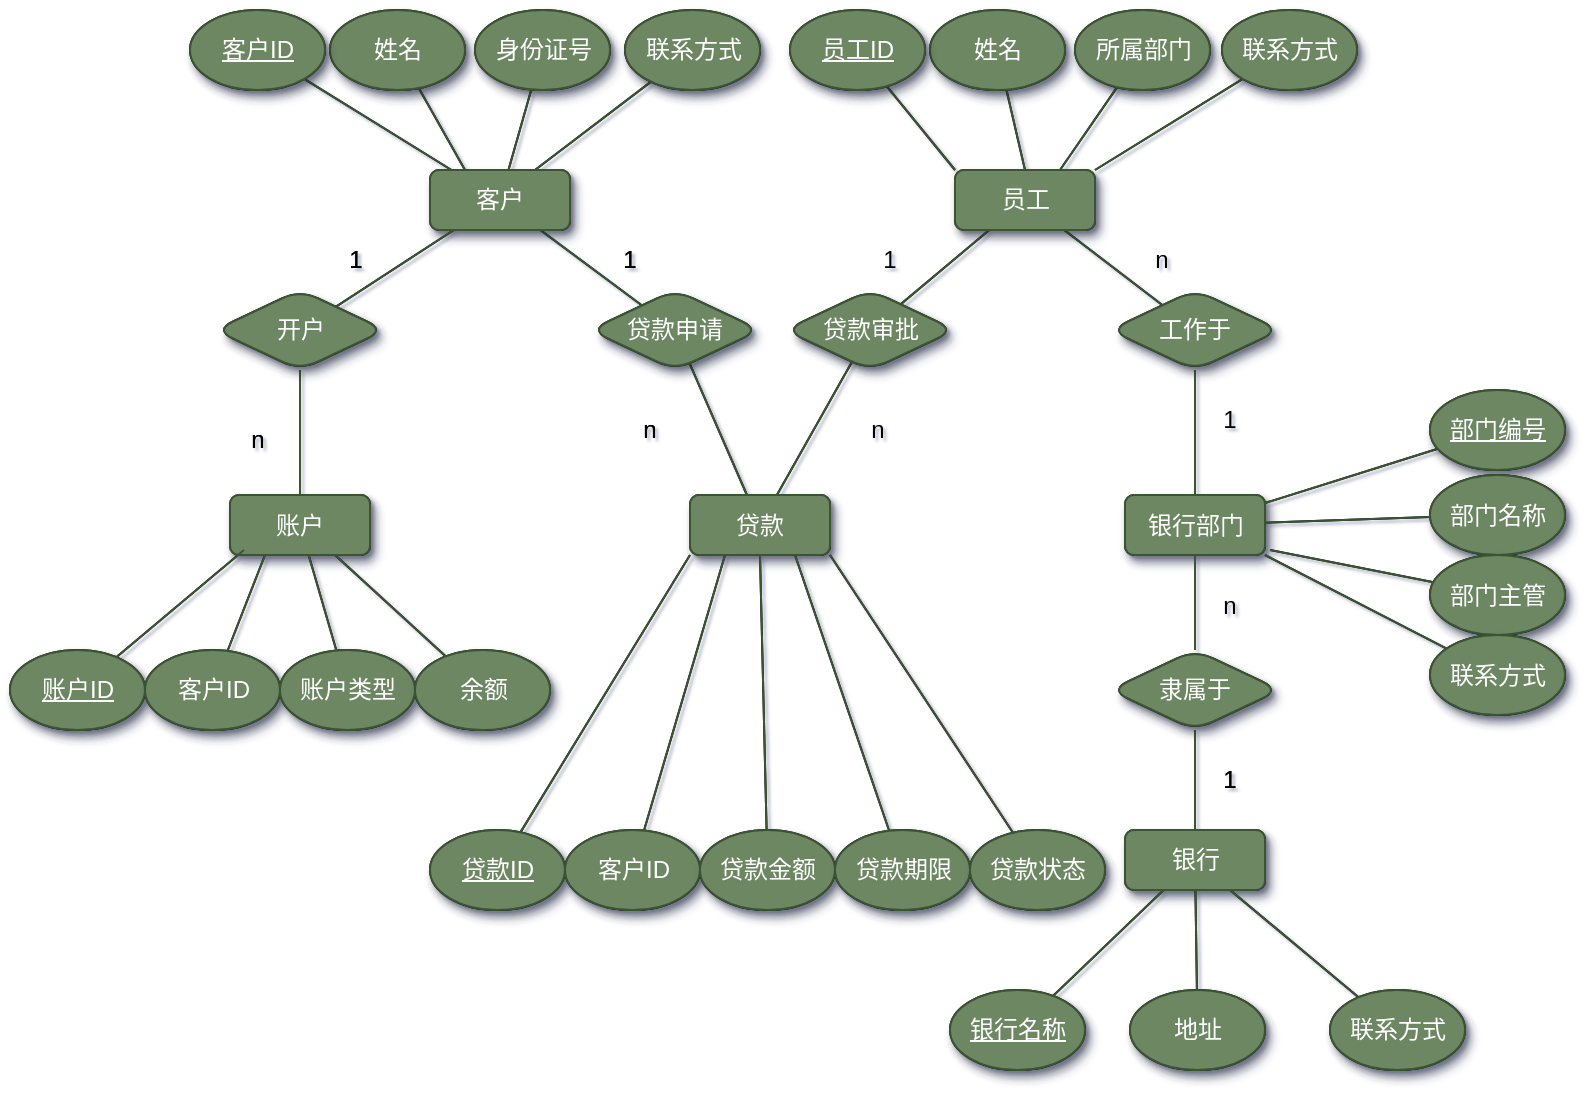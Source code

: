 <mxfile>
    <diagram id="WZQ0aDHP0Yc-spQVtL99" name="第 1 页">
        <mxGraphModel dx="1081" dy="779" grid="0" gridSize="10" guides="1" tooltips="1" connect="1" arrows="1" fold="1" page="1" pageScale="1" pageWidth="827" pageHeight="1169" background="#ffffff" math="0" shadow="1">
            <root>
                <mxCell id="0"/>
                <mxCell id="1" parent="0"/>
                <mxCell id="14" value="" style="edgeStyle=none;html=1;strokeColor=default;endArrow=none;endFill=0;rounded=1;" parent="1" source="2" target="13" edge="1">
                    <mxGeometry relative="1" as="geometry"/>
                </mxCell>
                <mxCell id="2" value="银行" style="rounded=1;whiteSpace=wrap;html=1;glass=0;shadow=1;" parent="1" vertex="1">
                    <mxGeometry x="567.5" y="530" width="70" height="30" as="geometry"/>
                </mxCell>
                <mxCell id="18" value="" style="edgeStyle=none;html=1;strokeColor=default;endArrow=none;endFill=0;rounded=1;" parent="1" source="3" target="10" edge="1">
                    <mxGeometry relative="1" as="geometry"/>
                </mxCell>
                <mxCell id="3" value="客户" style="rounded=1;whiteSpace=wrap;html=1;glass=0;shadow=1;" parent="1" vertex="1">
                    <mxGeometry x="220" y="200" width="70" height="30" as="geometry"/>
                </mxCell>
                <mxCell id="4" value="账户" style="rounded=1;whiteSpace=wrap;html=1;glass=0;shadow=1;" parent="1" vertex="1">
                    <mxGeometry x="120" y="362.5" width="70" height="30" as="geometry"/>
                </mxCell>
                <mxCell id="5" value="贷款" style="rounded=1;whiteSpace=wrap;html=1;glass=0;shadow=1;" parent="1" vertex="1">
                    <mxGeometry x="350" y="362.5" width="70" height="30" as="geometry"/>
                </mxCell>
                <mxCell id="6" value="银行部门" style="rounded=1;whiteSpace=wrap;html=1;glass=0;shadow=1;" parent="1" vertex="1">
                    <mxGeometry x="567.5" y="362.5" width="70" height="30" as="geometry"/>
                </mxCell>
                <mxCell id="21" value="" style="edgeStyle=none;html=1;strokeColor=default;endArrow=none;endFill=0;rounded=1;" parent="1" source="7" target="12" edge="1">
                    <mxGeometry relative="1" as="geometry"/>
                </mxCell>
                <mxCell id="25" value="" style="edgeStyle=none;html=1;strokeColor=default;endArrow=none;endFill=0;rounded=1;" parent="1" source="7" target="11" edge="1">
                    <mxGeometry relative="1" as="geometry"/>
                </mxCell>
                <mxCell id="7" value="员工" style="rounded=1;whiteSpace=wrap;html=1;glass=0;shadow=1;" parent="1" vertex="1">
                    <mxGeometry x="482.5" y="200" width="70" height="30" as="geometry"/>
                </mxCell>
                <mxCell id="16" value="" style="edgeStyle=none;html=1;strokeColor=default;endArrow=none;endFill=0;rounded=1;" parent="1" source="9" target="3" edge="1">
                    <mxGeometry relative="1" as="geometry"/>
                </mxCell>
                <mxCell id="17" value="" style="edgeStyle=none;html=1;strokeColor=default;endArrow=none;endFill=0;rounded=1;" parent="1" source="9" target="4" edge="1">
                    <mxGeometry relative="1" as="geometry"/>
                </mxCell>
                <mxCell id="9" value="开户&lt;span style=&quot;color: rgba(0, 0, 0, 0); font-family: monospace; font-size: 0px; text-align: start;&quot;&gt;%3CmxGraphModel%3E%3Croot%3E%3CmxCell%20id%3D%220%22%2F%3E%3CmxCell%20id%3D%221%22%20parent%3D%220%22%2F%3E%3CmxCell%20id%3D%222%22%20value%3D%22%E9%93%B6%E8%A1%8C%E9%83%A8%E9%97%A8%22%20style%3D%22rounded%3D1%3BwhiteSpace%3Dwrap%3Bhtml%3D1%3Bglass%3D0%3Bshadow%3D1%3B%22%20vertex%3D%221%22%20parent%3D%221%22%3E%3CmxGeometry%20x%3D%22320%22%20y%3D%22780%22%20width%3D%2270%22%20height%3D%2230%22%20as%3D%22geometry%22%2F%3E%3C%2FmxCell%3E%3C%2Froot%3E%3C%2FmxGraphModel%3E&lt;/span&gt;" style="rhombus;whiteSpace=wrap;html=1;rounded=1;shadow=1;glass=0;" parent="1" vertex="1">
                    <mxGeometry x="112.5" y="260" width="85" height="40" as="geometry"/>
                </mxCell>
                <mxCell id="19" value="" style="edgeStyle=none;html=1;strokeColor=default;endArrow=none;endFill=0;rounded=1;" parent="1" source="10" target="5" edge="1">
                    <mxGeometry relative="1" as="geometry"/>
                </mxCell>
                <mxCell id="10" value="贷款申请" style="rhombus;whiteSpace=wrap;html=1;rounded=1;shadow=1;glass=0;" parent="1" vertex="1">
                    <mxGeometry x="300" y="260" width="85" height="40" as="geometry"/>
                </mxCell>
                <mxCell id="28" value="" style="edgeStyle=none;html=1;strokeColor=default;endArrow=none;endFill=0;rounded=1;" parent="1" source="11" target="5" edge="1">
                    <mxGeometry relative="1" as="geometry"/>
                </mxCell>
                <mxCell id="11" value="贷款审批" style="rhombus;whiteSpace=wrap;html=1;rounded=1;shadow=1;glass=0;" parent="1" vertex="1">
                    <mxGeometry x="397.5" y="260" width="85" height="40" as="geometry"/>
                </mxCell>
                <mxCell id="22" value="" style="edgeStyle=none;html=1;strokeColor=default;endArrow=none;endFill=0;rounded=1;" parent="1" source="12" target="6" edge="1">
                    <mxGeometry relative="1" as="geometry"/>
                </mxCell>
                <mxCell id="12" value="工作于" style="rhombus;whiteSpace=wrap;html=1;rounded=1;shadow=1;glass=0;" parent="1" vertex="1">
                    <mxGeometry x="560" y="260" width="85" height="40" as="geometry"/>
                </mxCell>
                <mxCell id="15" value="" style="edgeStyle=none;html=1;strokeColor=default;endArrow=none;endFill=0;rounded=1;" parent="1" source="13" target="6" edge="1">
                    <mxGeometry relative="1" as="geometry"/>
                </mxCell>
                <mxCell id="13" value="隶属于" style="rhombus;whiteSpace=wrap;html=1;rounded=1;shadow=1;glass=0;" parent="1" vertex="1">
                    <mxGeometry x="560" y="440" width="85" height="40" as="geometry"/>
                </mxCell>
                <mxCell id="31" value="" style="edgeStyle=none;html=1;endArrow=none;endFill=0;rounded=1;" edge="1" parent="1" source="27" target="2">
                    <mxGeometry relative="1" as="geometry"/>
                </mxCell>
                <mxCell id="27" value="银行名称" style="ellipse;whiteSpace=wrap;html=1;rounded=1;shadow=1;glass=0;" parent="1" vertex="1">
                    <mxGeometry x="480" y="610" width="67.5" height="40" as="geometry"/>
                </mxCell>
                <mxCell id="30" value="" style="edgeStyle=none;html=1;endArrow=none;endFill=0;rounded=1;" edge="1" parent="1" source="29" target="2">
                    <mxGeometry relative="1" as="geometry"/>
                </mxCell>
                <mxCell id="29" value="地址" style="ellipse;whiteSpace=wrap;html=1;rounded=1;shadow=1;glass=0;" vertex="1" parent="1">
                    <mxGeometry x="570" y="610" width="67.5" height="40" as="geometry"/>
                </mxCell>
                <mxCell id="35" value="" style="edgeStyle=none;html=1;endArrow=none;endFill=0;rounded=1;" edge="1" parent="1" source="33" target="6">
                    <mxGeometry relative="1" as="geometry"/>
                </mxCell>
                <mxCell id="33" value="部门编号" style="ellipse;whiteSpace=wrap;html=1;rounded=1;shadow=1;glass=0;" vertex="1" parent="1">
                    <mxGeometry x="720" y="310" width="67.5" height="40" as="geometry"/>
                </mxCell>
                <mxCell id="39" value="" style="edgeStyle=none;html=1;endArrow=none;endFill=0;rounded=1;" edge="1" parent="1" source="36" target="6">
                    <mxGeometry relative="1" as="geometry"/>
                </mxCell>
                <mxCell id="36" value="部门名称" style="ellipse;whiteSpace=wrap;html=1;rounded=1;shadow=1;glass=0;" vertex="1" parent="1">
                    <mxGeometry x="720" y="352.5" width="67.5" height="40" as="geometry"/>
                </mxCell>
                <mxCell id="40" value="" style="edgeStyle=none;html=1;endArrow=none;endFill=0;rounded=1;" edge="1" parent="1" source="37">
                    <mxGeometry relative="1" as="geometry">
                        <mxPoint x="640" y="390" as="targetPoint"/>
                    </mxGeometry>
                </mxCell>
                <mxCell id="37" value="部门主管" style="ellipse;whiteSpace=wrap;html=1;rounded=1;shadow=1;glass=0;" vertex="1" parent="1">
                    <mxGeometry x="720" y="392.5" width="67.5" height="40" as="geometry"/>
                </mxCell>
                <mxCell id="49" style="edgeStyle=none;html=1;entryX=0.25;entryY=0;entryDx=0;entryDy=0;endArrow=none;endFill=0;rounded=1;" edge="1" parent="1" source="43" target="3">
                    <mxGeometry relative="1" as="geometry"/>
                </mxCell>
                <mxCell id="43" value="姓名" style="ellipse;whiteSpace=wrap;html=1;rounded=1;shadow=1;glass=0;" vertex="1" parent="1">
                    <mxGeometry x="170" y="120" width="67.5" height="40" as="geometry"/>
                </mxCell>
                <mxCell id="48" value="" style="edgeStyle=none;html=1;endArrow=none;endFill=0;rounded=1;" edge="1" parent="1" source="44" target="3">
                    <mxGeometry relative="1" as="geometry"/>
                </mxCell>
                <mxCell id="44" value="身份证号" style="ellipse;whiteSpace=wrap;html=1;rounded=1;shadow=1;glass=0;" vertex="1" parent="1">
                    <mxGeometry x="242.5" y="120" width="67.5" height="40" as="geometry"/>
                </mxCell>
                <mxCell id="50" style="edgeStyle=none;html=1;entryX=0.75;entryY=0;entryDx=0;entryDy=0;endArrow=none;endFill=0;rounded=1;" edge="1" parent="1" source="45" target="3">
                    <mxGeometry relative="1" as="geometry"/>
                </mxCell>
                <mxCell id="45" value="联系方式" style="ellipse;whiteSpace=wrap;html=1;rounded=1;shadow=1;glass=0;" vertex="1" parent="1">
                    <mxGeometry x="317.5" y="120" width="67.5" height="40" as="geometry"/>
                </mxCell>
                <mxCell id="57" style="edgeStyle=none;html=1;endArrow=none;endFill=0;rounded=1;" edge="1" parent="1" source="51">
                    <mxGeometry relative="1" as="geometry">
                        <mxPoint x="127" y="390" as="targetPoint"/>
                    </mxGeometry>
                </mxCell>
                <mxCell id="51" value="账户ID" style="ellipse;whiteSpace=wrap;html=1;rounded=1;shadow=1;glass=0;" vertex="1" parent="1">
                    <mxGeometry x="10" y="440" width="67.5" height="40" as="geometry"/>
                </mxCell>
                <mxCell id="53" style="edgeStyle=none;html=1;endArrow=none;endFill=0;rounded=1;" edge="1" parent="1" source="52" target="3">
                    <mxGeometry relative="1" as="geometry"/>
                </mxCell>
                <mxCell id="52" value="客户ID" style="ellipse;whiteSpace=wrap;html=1;rounded=1;shadow=1;glass=0;" vertex="1" parent="1">
                    <mxGeometry x="100" y="120" width="67.5" height="40" as="geometry"/>
                </mxCell>
                <mxCell id="58" style="edgeStyle=none;html=1;endArrow=none;endFill=0;entryX=0.25;entryY=1;entryDx=0;entryDy=0;rounded=1;" edge="1" parent="1" source="54" target="4">
                    <mxGeometry relative="1" as="geometry">
                        <mxPoint x="140" y="400" as="targetPoint"/>
                    </mxGeometry>
                </mxCell>
                <mxCell id="54" value="客户ID" style="ellipse;whiteSpace=wrap;html=1;rounded=1;shadow=1;glass=0;" vertex="1" parent="1">
                    <mxGeometry x="77.5" y="440" width="67.5" height="40" as="geometry"/>
                </mxCell>
                <mxCell id="59" value="" style="edgeStyle=none;html=1;endArrow=none;endFill=0;rounded=1;" edge="1" parent="1" source="55" target="4">
                    <mxGeometry relative="1" as="geometry"/>
                </mxCell>
                <mxCell id="55" value="账户类型" style="ellipse;whiteSpace=wrap;html=1;rounded=1;shadow=1;glass=0;" vertex="1" parent="1">
                    <mxGeometry x="145" y="440" width="67.5" height="40" as="geometry"/>
                </mxCell>
                <mxCell id="60" style="edgeStyle=none;html=1;entryX=0.75;entryY=1;entryDx=0;entryDy=0;endArrow=none;endFill=0;rounded=1;" edge="1" parent="1" source="56" target="4">
                    <mxGeometry relative="1" as="geometry"/>
                </mxCell>
                <mxCell id="56" value="余额" style="ellipse;whiteSpace=wrap;html=1;rounded=1;shadow=1;glass=0;" vertex="1" parent="1">
                    <mxGeometry x="212.5" y="440" width="67.5" height="40" as="geometry"/>
                </mxCell>
                <mxCell id="67" style="edgeStyle=none;html=1;endArrow=none;endFill=0;entryX=0;entryY=1;entryDx=0;entryDy=0;rounded=1;" edge="1" parent="1" source="62" target="5">
                    <mxGeometry relative="1" as="geometry">
                        <mxPoint x="360" y="400" as="targetPoint"/>
                    </mxGeometry>
                </mxCell>
                <mxCell id="62" value="贷款ID" style="ellipse;whiteSpace=wrap;html=1;rounded=1;shadow=1;glass=0;" vertex="1" parent="1">
                    <mxGeometry x="220" y="530" width="67.5" height="40" as="geometry"/>
                </mxCell>
                <mxCell id="68" style="edgeStyle=none;html=1;entryX=0.25;entryY=1;entryDx=0;entryDy=0;endArrow=none;endFill=0;rounded=1;" edge="1" parent="1" source="63" target="5">
                    <mxGeometry relative="1" as="geometry"/>
                </mxCell>
                <mxCell id="63" value="客户ID" style="ellipse;whiteSpace=wrap;html=1;rounded=1;shadow=1;glass=0;" vertex="1" parent="1">
                    <mxGeometry x="287.5" y="530" width="67.5" height="40" as="geometry"/>
                </mxCell>
                <mxCell id="69" style="edgeStyle=none;html=1;entryX=0.5;entryY=1;entryDx=0;entryDy=0;endArrow=none;endFill=0;rounded=1;" edge="1" parent="1" source="64" target="5">
                    <mxGeometry relative="1" as="geometry"/>
                </mxCell>
                <mxCell id="64" value="贷款金额&lt;span style=&quot;color: rgba(0, 0, 0, 0); font-family: monospace; font-size: 0px; text-align: start;&quot;&gt;%3CmxGraphModel%3E%3Croot%3E%3CmxCell%20id%3D%220%22%2F%3E%3CmxCell%20id%3D%221%22%20parent%3D%220%22%2F%3E%3CmxCell%20id%3D%222%22%20value%3D%22%E8%B4%A6%E6%88%B7%E7%B1%BB%E5%9E%8B%22%20style%3D%22ellipse%3BwhiteSpace%3Dwrap%3Bhtml%3D1%3Brounded%3D1%3Bshadow%3D1%3Bglass%3D0%3Bsketch%3D0%3B%22%20vertex%3D%221%22%20parent%3D%221%22%3E%3CmxGeometry%20x%3D%22145%22%20y%3D%22440%22%20width%3D%2267.5%22%20height%3D%2240%22%20as%3D%22geometry%22%2F%3E%3C%2FmxCell%3E%3C%2Froot%3E%3C%2FmxGraphModel%3E&lt;/span&gt;" style="ellipse;whiteSpace=wrap;html=1;rounded=1;shadow=1;glass=0;" vertex="1" parent="1">
                    <mxGeometry x="355" y="530" width="67.5" height="40" as="geometry"/>
                </mxCell>
                <mxCell id="70" style="edgeStyle=none;html=1;entryX=0.75;entryY=1;entryDx=0;entryDy=0;endArrow=none;endFill=0;rounded=1;" edge="1" parent="1" source="65" target="5">
                    <mxGeometry relative="1" as="geometry"/>
                </mxCell>
                <mxCell id="65" value="贷款期限" style="ellipse;whiteSpace=wrap;html=1;rounded=1;shadow=1;glass=0;" vertex="1" parent="1">
                    <mxGeometry x="422.5" y="530" width="67.5" height="40" as="geometry"/>
                </mxCell>
                <mxCell id="71" style="edgeStyle=none;html=1;entryX=1;entryY=1;entryDx=0;entryDy=0;endArrow=none;endFill=0;rounded=1;" edge="1" parent="1" source="66" target="5">
                    <mxGeometry relative="1" as="geometry"/>
                </mxCell>
                <mxCell id="66" value="贷款状态" style="ellipse;whiteSpace=wrap;html=1;rounded=1;shadow=1;glass=0;" vertex="1" parent="1">
                    <mxGeometry x="490" y="530" width="67.5" height="40" as="geometry"/>
                </mxCell>
                <mxCell id="73" style="edgeStyle=none;html=1;entryX=0.75;entryY=1;entryDx=0;entryDy=0;endArrow=none;endFill=0;rounded=1;" edge="1" parent="1" source="72" target="2">
                    <mxGeometry relative="1" as="geometry"/>
                </mxCell>
                <mxCell id="72" value="联系方式" style="ellipse;whiteSpace=wrap;html=1;rounded=1;shadow=1;glass=0;" vertex="1" parent="1">
                    <mxGeometry x="670" y="610" width="67.5" height="40" as="geometry"/>
                </mxCell>
                <mxCell id="75" style="edgeStyle=none;html=1;entryX=1;entryY=1;entryDx=0;entryDy=0;endArrow=none;endFill=0;rounded=1;" edge="1" parent="1" source="74" target="6">
                    <mxGeometry relative="1" as="geometry"/>
                </mxCell>
                <mxCell id="74" value="联系方式" style="ellipse;whiteSpace=wrap;html=1;rounded=1;shadow=1;glass=0;" vertex="1" parent="1">
                    <mxGeometry x="720" y="432.5" width="67.5" height="40" as="geometry"/>
                </mxCell>
                <mxCell id="81" style="edgeStyle=none;html=1;entryX=0.5;entryY=0;entryDx=0;entryDy=0;endArrow=none;endFill=0;rounded=1;" edge="1" parent="1" source="76" target="7">
                    <mxGeometry relative="1" as="geometry"/>
                </mxCell>
                <mxCell id="76" value="姓名" style="ellipse;whiteSpace=wrap;html=1;rounded=1;shadow=1;glass=0;" vertex="1" parent="1">
                    <mxGeometry x="470" y="120" width="67.5" height="40" as="geometry"/>
                </mxCell>
                <mxCell id="82" style="edgeStyle=none;html=1;entryX=0.75;entryY=0;entryDx=0;entryDy=0;endArrow=none;endFill=0;rounded=1;" edge="1" parent="1" source="77" target="7">
                    <mxGeometry relative="1" as="geometry"/>
                </mxCell>
                <mxCell id="77" value="所属部门" style="ellipse;whiteSpace=wrap;html=1;rounded=1;shadow=1;glass=0;" vertex="1" parent="1">
                    <mxGeometry x="542.5" y="120" width="67.5" height="40" as="geometry"/>
                </mxCell>
                <mxCell id="83" style="edgeStyle=none;html=1;entryX=1;entryY=0;entryDx=0;entryDy=0;endArrow=none;endFill=0;rounded=1;" edge="1" parent="1" source="78" target="7">
                    <mxGeometry relative="1" as="geometry"/>
                </mxCell>
                <mxCell id="78" value="联系方式" style="ellipse;whiteSpace=wrap;html=1;rounded=1;shadow=1;glass=0;gradientColor=none;fillStyle=auto;" vertex="1" parent="1">
                    <mxGeometry x="616" y="120" width="67.5" height="40" as="geometry"/>
                </mxCell>
                <mxCell id="80" style="edgeStyle=none;html=1;entryX=0;entryY=0;entryDx=0;entryDy=0;endArrow=none;endFill=0;rounded=1;" edge="1" parent="1" source="79" target="7">
                    <mxGeometry relative="1" as="geometry"/>
                </mxCell>
                <mxCell id="79" value="员工ID" style="ellipse;whiteSpace=wrap;html=1;rounded=1;shadow=1;glass=0;" vertex="1" parent="1">
                    <mxGeometry x="400" y="120" width="67.5" height="40" as="geometry"/>
                </mxCell>
                <mxCell id="84" value="1" style="text;html=1;strokeColor=none;fillColor=none;align=center;verticalAlign=middle;whiteSpace=wrap;rounded=1;" vertex="1" parent="1">
                    <mxGeometry x="152.5" y="230" width="60" height="30" as="geometry"/>
                </mxCell>
                <mxCell id="85" value="n" style="text;html=1;strokeColor=none;fillColor=none;align=center;verticalAlign=middle;whiteSpace=wrap;rounded=1;" vertex="1" parent="1">
                    <mxGeometry x="103.75" y="320" width="60" height="30" as="geometry"/>
                </mxCell>
                <mxCell id="87" value="1" style="text;html=1;strokeColor=none;fillColor=none;align=center;verticalAlign=middle;whiteSpace=wrap;rounded=1;" vertex="1" parent="1">
                    <mxGeometry x="290" y="230" width="60" height="30" as="geometry"/>
                </mxCell>
                <mxCell id="88" value="n" style="text;html=1;strokeColor=none;fillColor=none;align=center;verticalAlign=middle;whiteSpace=wrap;rounded=1;" vertex="1" parent="1">
                    <mxGeometry x="300" y="315" width="60" height="30" as="geometry"/>
                </mxCell>
                <mxCell id="89" value="1" style="text;html=1;strokeColor=none;fillColor=none;align=center;verticalAlign=middle;whiteSpace=wrap;rounded=1;" vertex="1" parent="1">
                    <mxGeometry x="420" y="230" width="60" height="30" as="geometry"/>
                </mxCell>
                <mxCell id="90" value="n" style="text;html=1;strokeColor=none;fillColor=none;align=center;verticalAlign=middle;whiteSpace=wrap;rounded=1;" vertex="1" parent="1">
                    <mxGeometry x="556" y="230" width="60" height="30" as="geometry"/>
                </mxCell>
                <mxCell id="91" value="1" style="text;html=1;strokeColor=none;fillColor=none;align=center;verticalAlign=middle;whiteSpace=wrap;rounded=1;" vertex="1" parent="1">
                    <mxGeometry x="590" y="310" width="60" height="30" as="geometry"/>
                </mxCell>
                <mxCell id="92" value="1" style="text;html=1;strokeColor=none;fillColor=none;align=center;verticalAlign=middle;whiteSpace=wrap;rounded=1;" vertex="1" parent="1">
                    <mxGeometry x="590" y="490" width="60" height="30" as="geometry"/>
                </mxCell>
                <mxCell id="93" value="n" style="text;html=1;strokeColor=none;fillColor=none;align=center;verticalAlign=middle;whiteSpace=wrap;rounded=1;" vertex="1" parent="1">
                    <mxGeometry x="414" y="315" width="60" height="30" as="geometry"/>
                </mxCell>
                <mxCell id="94" value="n" style="text;html=1;strokeColor=none;fillColor=none;align=center;verticalAlign=middle;whiteSpace=wrap;rounded=1;" vertex="1" parent="1">
                    <mxGeometry x="590" y="402.5" width="60" height="30" as="geometry"/>
                </mxCell>
                <mxCell id="95" value="" style="edgeStyle=none;html=1;strokeColor=#3A5431;endArrow=none;endFill=0;rounded=1;fillColor=#6d8764;" edge="1" source="96" target="115" parent="1">
                    <mxGeometry relative="1" as="geometry"/>
                </mxCell>
                <mxCell id="96" value="银行" style="rounded=1;whiteSpace=wrap;html=1;glass=0;shadow=1;fillColor=#6d8764;strokeColor=#3A5431;fontColor=#ffffff;" vertex="1" parent="1">
                    <mxGeometry x="567.5" y="530" width="70" height="30" as="geometry"/>
                </mxCell>
                <mxCell id="97" value="" style="edgeStyle=none;html=1;strokeColor=#3A5431;endArrow=none;endFill=0;rounded=1;fillColor=#6d8764;" edge="1" source="98" target="109" parent="1">
                    <mxGeometry relative="1" as="geometry"/>
                </mxCell>
                <mxCell id="98" value="客户" style="rounded=1;whiteSpace=wrap;html=1;glass=0;shadow=1;fillColor=#6d8764;strokeColor=#3A5431;fontColor=#ffffff;" vertex="1" parent="1">
                    <mxGeometry x="220" y="200" width="70" height="30" as="geometry"/>
                </mxCell>
                <mxCell id="99" value="账户" style="rounded=1;whiteSpace=wrap;html=1;glass=0;shadow=1;fillColor=#6d8764;strokeColor=#3A5431;fontColor=#ffffff;" vertex="1" parent="1">
                    <mxGeometry x="120" y="362.5" width="70" height="30" as="geometry"/>
                </mxCell>
                <mxCell id="100" value="贷款" style="rounded=1;whiteSpace=wrap;html=1;glass=0;shadow=1;fillColor=#6d8764;strokeColor=#3A5431;fontColor=#ffffff;" vertex="1" parent="1">
                    <mxGeometry x="350" y="362.5" width="70" height="30" as="geometry"/>
                </mxCell>
                <mxCell id="101" value="银行部门" style="rounded=1;whiteSpace=wrap;html=1;glass=0;shadow=1;fillColor=#6d8764;strokeColor=#3A5431;fontColor=#ffffff;" vertex="1" parent="1">
                    <mxGeometry x="567.5" y="362.5" width="70" height="30" as="geometry"/>
                </mxCell>
                <mxCell id="102" value="" style="edgeStyle=none;html=1;strokeColor=#3A5431;endArrow=none;endFill=0;rounded=1;fillColor=#6d8764;" edge="1" source="104" target="113" parent="1">
                    <mxGeometry relative="1" as="geometry"/>
                </mxCell>
                <mxCell id="103" value="" style="edgeStyle=none;html=1;strokeColor=#3A5431;endArrow=none;endFill=0;rounded=1;fillColor=#6d8764;" edge="1" source="104" target="111" parent="1">
                    <mxGeometry relative="1" as="geometry"/>
                </mxCell>
                <mxCell id="104" value="员工" style="rounded=1;whiteSpace=wrap;html=1;glass=0;shadow=1;fillColor=#6d8764;strokeColor=#3A5431;fontColor=#ffffff;" vertex="1" parent="1">
                    <mxGeometry x="482.5" y="200" width="70" height="30" as="geometry"/>
                </mxCell>
                <mxCell id="105" value="" style="edgeStyle=none;html=1;strokeColor=#3A5431;endArrow=none;endFill=0;rounded=1;fillColor=#6d8764;" edge="1" source="107" target="98" parent="1">
                    <mxGeometry relative="1" as="geometry"/>
                </mxCell>
                <mxCell id="106" value="" style="edgeStyle=none;html=1;strokeColor=#3A5431;endArrow=none;endFill=0;rounded=1;fillColor=#6d8764;" edge="1" source="107" target="99" parent="1">
                    <mxGeometry relative="1" as="geometry"/>
                </mxCell>
                <mxCell id="107" value="开户&lt;span style=&quot;color: rgba(0, 0, 0, 0); font-family: monospace; font-size: 0px; text-align: start;&quot;&gt;%3CmxGraphModel%3E%3Croot%3E%3CmxCell%20id%3D%220%22%2F%3E%3CmxCell%20id%3D%221%22%20parent%3D%220%22%2F%3E%3CmxCell%20id%3D%222%22%20value%3D%22%E9%93%B6%E8%A1%8C%E9%83%A8%E9%97%A8%22%20style%3D%22rounded%3D1%3BwhiteSpace%3Dwrap%3Bhtml%3D1%3Bglass%3D0%3Bshadow%3D1%3B%22%20vertex%3D%221%22%20parent%3D%221%22%3E%3CmxGeometry%20x%3D%22320%22%20y%3D%22780%22%20width%3D%2270%22%20height%3D%2230%22%20as%3D%22geometry%22%2F%3E%3C%2FmxCell%3E%3C%2Froot%3E%3C%2FmxGraphModel%3E&lt;/span&gt;" style="rhombus;whiteSpace=wrap;html=1;rounded=1;shadow=1;glass=0;fillColor=#6d8764;strokeColor=#3A5431;fontColor=#ffffff;" vertex="1" parent="1">
                    <mxGeometry x="112.5" y="260" width="85" height="40" as="geometry"/>
                </mxCell>
                <mxCell id="108" value="" style="edgeStyle=none;html=1;strokeColor=#3A5431;endArrow=none;endFill=0;rounded=1;fillColor=#6d8764;" edge="1" source="109" target="100" parent="1">
                    <mxGeometry relative="1" as="geometry"/>
                </mxCell>
                <mxCell id="109" value="贷款申请" style="rhombus;whiteSpace=wrap;html=1;rounded=1;shadow=1;glass=0;fillColor=#6d8764;strokeColor=#3A5431;fontColor=#ffffff;" vertex="1" parent="1">
                    <mxGeometry x="300" y="260" width="85" height="40" as="geometry"/>
                </mxCell>
                <mxCell id="110" value="" style="edgeStyle=none;html=1;strokeColor=#3A5431;endArrow=none;endFill=0;rounded=1;fillColor=#6d8764;" edge="1" source="111" target="100" parent="1">
                    <mxGeometry relative="1" as="geometry"/>
                </mxCell>
                <mxCell id="111" value="贷款审批" style="rhombus;whiteSpace=wrap;html=1;rounded=1;shadow=1;glass=0;fillColor=#6d8764;strokeColor=#3A5431;fontColor=#ffffff;" vertex="1" parent="1">
                    <mxGeometry x="397.5" y="260" width="85" height="40" as="geometry"/>
                </mxCell>
                <mxCell id="112" value="" style="edgeStyle=none;html=1;strokeColor=#3A5431;endArrow=none;endFill=0;rounded=1;fillColor=#6d8764;" edge="1" source="113" target="101" parent="1">
                    <mxGeometry relative="1" as="geometry"/>
                </mxCell>
                <mxCell id="113" value="工作于" style="rhombus;whiteSpace=wrap;html=1;rounded=1;shadow=1;glass=0;fillColor=#6d8764;strokeColor=#3A5431;fontColor=#ffffff;" vertex="1" parent="1">
                    <mxGeometry x="560" y="260" width="85" height="40" as="geometry"/>
                </mxCell>
                <mxCell id="114" value="" style="edgeStyle=none;html=1;strokeColor=#3A5431;endArrow=none;endFill=0;rounded=1;fillColor=#6d8764;" edge="1" source="115" target="101" parent="1">
                    <mxGeometry relative="1" as="geometry"/>
                </mxCell>
                <mxCell id="115" value="隶属于" style="rhombus;whiteSpace=wrap;html=1;rounded=1;shadow=1;glass=0;fillColor=#6d8764;strokeColor=#3A5431;fontColor=#ffffff;" vertex="1" parent="1">
                    <mxGeometry x="560" y="440" width="85" height="40" as="geometry"/>
                </mxCell>
                <mxCell id="116" value="" style="edgeStyle=none;html=1;endArrow=none;endFill=0;rounded=1;fillColor=#6d8764;strokeColor=#3A5431;" edge="1" source="117" target="96" parent="1">
                    <mxGeometry relative="1" as="geometry"/>
                </mxCell>
                <mxCell id="117" value="银行名称" style="ellipse;whiteSpace=wrap;html=1;rounded=1;shadow=1;glass=0;fillColor=#6d8764;strokeColor=#3A5431;fontColor=#ffffff;fontStyle=4" vertex="1" parent="1">
                    <mxGeometry x="480" y="610" width="67.5" height="40" as="geometry"/>
                </mxCell>
                <mxCell id="118" value="" style="edgeStyle=none;html=1;endArrow=none;endFill=0;rounded=1;fillColor=#6d8764;strokeColor=#3A5431;" edge="1" source="119" target="96" parent="1">
                    <mxGeometry relative="1" as="geometry"/>
                </mxCell>
                <mxCell id="119" value="地址" style="ellipse;whiteSpace=wrap;html=1;rounded=1;shadow=1;glass=0;fillColor=#6d8764;strokeColor=#3A5431;fontColor=#ffffff;" vertex="1" parent="1">
                    <mxGeometry x="570" y="610" width="67.5" height="40" as="geometry"/>
                </mxCell>
                <mxCell id="120" value="" style="edgeStyle=none;html=1;endArrow=none;endFill=0;rounded=1;fillColor=#6d8764;strokeColor=#3A5431;" edge="1" source="121" target="101" parent="1">
                    <mxGeometry relative="1" as="geometry"/>
                </mxCell>
                <mxCell id="121" value="部门编号" style="ellipse;whiteSpace=wrap;html=1;rounded=1;shadow=1;glass=0;fillColor=#6d8764;strokeColor=#3A5431;fontColor=#ffffff;fontStyle=4" vertex="1" parent="1">
                    <mxGeometry x="720" y="310" width="67.5" height="40" as="geometry"/>
                </mxCell>
                <mxCell id="122" value="" style="edgeStyle=none;html=1;endArrow=none;endFill=0;rounded=1;fillColor=#6d8764;strokeColor=#3A5431;" edge="1" source="123" target="101" parent="1">
                    <mxGeometry relative="1" as="geometry"/>
                </mxCell>
                <mxCell id="123" value="部门名称" style="ellipse;whiteSpace=wrap;html=1;rounded=1;shadow=1;glass=0;fillColor=#6d8764;strokeColor=#3A5431;fontColor=#ffffff;" vertex="1" parent="1">
                    <mxGeometry x="720" y="352.5" width="67.5" height="40" as="geometry"/>
                </mxCell>
                <mxCell id="124" value="" style="edgeStyle=none;html=1;endArrow=none;endFill=0;rounded=1;fillColor=#6d8764;strokeColor=#3A5431;" edge="1" source="125" parent="1">
                    <mxGeometry relative="1" as="geometry">
                        <mxPoint x="640" y="390" as="targetPoint"/>
                    </mxGeometry>
                </mxCell>
                <mxCell id="125" value="部门主管" style="ellipse;whiteSpace=wrap;html=1;rounded=1;shadow=1;glass=0;fillColor=#6d8764;strokeColor=#3A5431;fontColor=#ffffff;" vertex="1" parent="1">
                    <mxGeometry x="720" y="392.5" width="67.5" height="40" as="geometry"/>
                </mxCell>
                <mxCell id="126" style="edgeStyle=none;html=1;entryX=0.25;entryY=0;entryDx=0;entryDy=0;endArrow=none;endFill=0;rounded=1;fillColor=#6d8764;strokeColor=#3A5431;" edge="1" source="127" target="98" parent="1">
                    <mxGeometry relative="1" as="geometry"/>
                </mxCell>
                <mxCell id="127" value="姓名" style="ellipse;whiteSpace=wrap;html=1;rounded=1;shadow=1;glass=0;fillColor=#6d8764;strokeColor=#3A5431;fontColor=#ffffff;" vertex="1" parent="1">
                    <mxGeometry x="170" y="120" width="67.5" height="40" as="geometry"/>
                </mxCell>
                <mxCell id="128" value="" style="edgeStyle=none;html=1;endArrow=none;endFill=0;rounded=1;fillColor=#6d8764;strokeColor=#3A5431;" edge="1" source="129" target="98" parent="1">
                    <mxGeometry relative="1" as="geometry"/>
                </mxCell>
                <mxCell id="129" value="身份证号" style="ellipse;whiteSpace=wrap;html=1;rounded=1;shadow=1;glass=0;fillColor=#6d8764;strokeColor=#3A5431;fontColor=#ffffff;" vertex="1" parent="1">
                    <mxGeometry x="242.5" y="120" width="67.5" height="40" as="geometry"/>
                </mxCell>
                <mxCell id="130" style="edgeStyle=none;html=1;entryX=0.75;entryY=0;entryDx=0;entryDy=0;endArrow=none;endFill=0;rounded=1;fillColor=#6d8764;strokeColor=#3A5431;" edge="1" source="131" target="98" parent="1">
                    <mxGeometry relative="1" as="geometry"/>
                </mxCell>
                <mxCell id="131" value="联系方式" style="ellipse;whiteSpace=wrap;html=1;rounded=1;shadow=1;glass=0;fillColor=#6d8764;strokeColor=#3A5431;fontColor=#ffffff;" vertex="1" parent="1">
                    <mxGeometry x="317.5" y="120" width="67.5" height="40" as="geometry"/>
                </mxCell>
                <mxCell id="132" style="edgeStyle=none;html=1;endArrow=none;endFill=0;rounded=1;fillColor=#6d8764;strokeColor=#3A5431;" edge="1" source="133" parent="1">
                    <mxGeometry relative="1" as="geometry">
                        <mxPoint x="127" y="390" as="targetPoint"/>
                    </mxGeometry>
                </mxCell>
                <mxCell id="133" value="账户ID" style="ellipse;whiteSpace=wrap;html=1;rounded=1;shadow=1;glass=0;fillColor=#6d8764;strokeColor=#3A5431;fontColor=#ffffff;fontStyle=4" vertex="1" parent="1">
                    <mxGeometry x="10" y="440" width="67.5" height="40" as="geometry"/>
                </mxCell>
                <mxCell id="134" style="edgeStyle=none;html=1;endArrow=none;endFill=0;rounded=1;fillColor=#6d8764;strokeColor=#3A5431;" edge="1" source="135" target="98" parent="1">
                    <mxGeometry relative="1" as="geometry"/>
                </mxCell>
                <mxCell id="135" value="客户ID" style="ellipse;whiteSpace=wrap;html=1;rounded=1;shadow=1;glass=0;fillColor=#6d8764;strokeColor=#3A5431;fontColor=#ffffff;fontStyle=4" vertex="1" parent="1">
                    <mxGeometry x="100" y="120" width="67.5" height="40" as="geometry"/>
                </mxCell>
                <mxCell id="136" style="edgeStyle=none;html=1;endArrow=none;endFill=0;entryX=0.25;entryY=1;entryDx=0;entryDy=0;rounded=1;fillColor=#6d8764;strokeColor=#3A5431;" edge="1" source="137" target="99" parent="1">
                    <mxGeometry relative="1" as="geometry">
                        <mxPoint x="140" y="400" as="targetPoint"/>
                    </mxGeometry>
                </mxCell>
                <mxCell id="137" value="客户ID" style="ellipse;whiteSpace=wrap;html=1;rounded=1;shadow=1;glass=0;fillColor=#6d8764;strokeColor=#3A5431;fontColor=#ffffff;" vertex="1" parent="1">
                    <mxGeometry x="77.5" y="440" width="67.5" height="40" as="geometry"/>
                </mxCell>
                <mxCell id="138" value="" style="edgeStyle=none;html=1;endArrow=none;endFill=0;rounded=1;fillColor=#6d8764;strokeColor=#3A5431;" edge="1" source="139" target="99" parent="1">
                    <mxGeometry relative="1" as="geometry"/>
                </mxCell>
                <mxCell id="139" value="账户类型" style="ellipse;whiteSpace=wrap;html=1;rounded=1;shadow=1;glass=0;fillColor=#6d8764;strokeColor=#3A5431;fontColor=#ffffff;" vertex="1" parent="1">
                    <mxGeometry x="145" y="440" width="67.5" height="40" as="geometry"/>
                </mxCell>
                <mxCell id="140" style="edgeStyle=none;html=1;entryX=0.75;entryY=1;entryDx=0;entryDy=0;endArrow=none;endFill=0;rounded=1;fillColor=#6d8764;strokeColor=#3A5431;" edge="1" source="141" target="99" parent="1">
                    <mxGeometry relative="1" as="geometry"/>
                </mxCell>
                <mxCell id="141" value="余额" style="ellipse;whiteSpace=wrap;html=1;rounded=1;shadow=1;glass=0;fillColor=#6d8764;strokeColor=#3A5431;fontColor=#ffffff;" vertex="1" parent="1">
                    <mxGeometry x="212.5" y="440" width="67.5" height="40" as="geometry"/>
                </mxCell>
                <mxCell id="142" style="edgeStyle=none;html=1;endArrow=none;endFill=0;entryX=0;entryY=1;entryDx=0;entryDy=0;rounded=1;fillColor=#6d8764;strokeColor=#3A5431;" edge="1" source="143" target="100" parent="1">
                    <mxGeometry relative="1" as="geometry">
                        <mxPoint x="360" y="400" as="targetPoint"/>
                    </mxGeometry>
                </mxCell>
                <mxCell id="143" value="贷款ID" style="ellipse;whiteSpace=wrap;html=1;rounded=1;shadow=1;glass=0;fillColor=#6d8764;strokeColor=#3A5431;fontColor=#ffffff;fontStyle=4" vertex="1" parent="1">
                    <mxGeometry x="220" y="530" width="67.5" height="40" as="geometry"/>
                </mxCell>
                <mxCell id="144" style="edgeStyle=none;html=1;entryX=0.25;entryY=1;entryDx=0;entryDy=0;endArrow=none;endFill=0;rounded=1;fillColor=#6d8764;strokeColor=#3A5431;" edge="1" source="145" target="100" parent="1">
                    <mxGeometry relative="1" as="geometry"/>
                </mxCell>
                <mxCell id="145" value="客户ID" style="ellipse;whiteSpace=wrap;html=1;rounded=1;shadow=1;glass=0;fillColor=#6d8764;strokeColor=#3A5431;fontColor=#ffffff;" vertex="1" parent="1">
                    <mxGeometry x="287.5" y="530" width="67.5" height="40" as="geometry"/>
                </mxCell>
                <mxCell id="146" style="edgeStyle=none;html=1;entryX=0.5;entryY=1;entryDx=0;entryDy=0;endArrow=none;endFill=0;rounded=1;fillColor=#6d8764;strokeColor=#3A5431;" edge="1" source="147" target="100" parent="1">
                    <mxGeometry relative="1" as="geometry"/>
                </mxCell>
                <mxCell id="147" value="贷款金额&lt;span style=&quot;color: rgba(0, 0, 0, 0); font-family: monospace; font-size: 0px; text-align: start;&quot;&gt;%3CmxGraphModel%3E%3Croot%3E%3CmxCell%20id%3D%220%22%2F%3E%3CmxCell%20id%3D%221%22%20parent%3D%220%22%2F%3E%3CmxCell%20id%3D%222%22%20value%3D%22%E8%B4%A6%E6%88%B7%E7%B1%BB%E5%9E%8B%22%20style%3D%22ellipse%3BwhiteSpace%3Dwrap%3Bhtml%3D1%3Brounded%3D1%3Bshadow%3D1%3Bglass%3D0%3Bsketch%3D0%3B%22%20vertex%3D%221%22%20parent%3D%221%22%3E%3CmxGeometry%20x%3D%22145%22%20y%3D%22440%22%20width%3D%2267.5%22%20height%3D%2240%22%20as%3D%22geometry%22%2F%3E%3C%2FmxCell%3E%3C%2Froot%3E%3C%2FmxGraphModel%3E&lt;/span&gt;" style="ellipse;whiteSpace=wrap;html=1;rounded=1;shadow=1;glass=0;fillColor=#6d8764;strokeColor=#3A5431;fontColor=#ffffff;" vertex="1" parent="1">
                    <mxGeometry x="355" y="530" width="67.5" height="40" as="geometry"/>
                </mxCell>
                <mxCell id="148" style="edgeStyle=none;html=1;entryX=0.75;entryY=1;entryDx=0;entryDy=0;endArrow=none;endFill=0;rounded=1;fillColor=#6d8764;strokeColor=#3A5431;" edge="1" source="149" target="100" parent="1">
                    <mxGeometry relative="1" as="geometry"/>
                </mxCell>
                <mxCell id="149" value="贷款期限" style="ellipse;whiteSpace=wrap;html=1;rounded=1;shadow=1;glass=0;fillColor=#6d8764;strokeColor=#3A5431;fontColor=#ffffff;" vertex="1" parent="1">
                    <mxGeometry x="422.5" y="530" width="67.5" height="40" as="geometry"/>
                </mxCell>
                <mxCell id="150" style="edgeStyle=none;html=1;entryX=1;entryY=1;entryDx=0;entryDy=0;endArrow=none;endFill=0;rounded=1;fillColor=#6d8764;strokeColor=#3A5431;" edge="1" source="151" target="100" parent="1">
                    <mxGeometry relative="1" as="geometry"/>
                </mxCell>
                <mxCell id="151" value="贷款状态" style="ellipse;whiteSpace=wrap;html=1;rounded=1;shadow=1;glass=0;fillColor=#6d8764;strokeColor=#3A5431;fontColor=#ffffff;" vertex="1" parent="1">
                    <mxGeometry x="490" y="530" width="67.5" height="40" as="geometry"/>
                </mxCell>
                <mxCell id="152" style="edgeStyle=none;html=1;entryX=0.75;entryY=1;entryDx=0;entryDy=0;endArrow=none;endFill=0;rounded=1;fillColor=#6d8764;strokeColor=#3A5431;" edge="1" source="153" target="96" parent="1">
                    <mxGeometry relative="1" as="geometry"/>
                </mxCell>
                <mxCell id="153" value="联系方式" style="ellipse;whiteSpace=wrap;html=1;rounded=1;shadow=1;glass=0;fillColor=#6d8764;strokeColor=#3A5431;fontColor=#ffffff;" vertex="1" parent="1">
                    <mxGeometry x="670" y="610" width="67.5" height="40" as="geometry"/>
                </mxCell>
                <mxCell id="154" style="edgeStyle=none;html=1;entryX=1;entryY=1;entryDx=0;entryDy=0;endArrow=none;endFill=0;rounded=1;fillColor=#6d8764;strokeColor=#3A5431;" edge="1" source="155" target="101" parent="1">
                    <mxGeometry relative="1" as="geometry"/>
                </mxCell>
                <mxCell id="155" value="联系方式" style="ellipse;whiteSpace=wrap;html=1;rounded=1;shadow=1;glass=0;fillColor=#6d8764;strokeColor=#3A5431;fontColor=#ffffff;" vertex="1" parent="1">
                    <mxGeometry x="720" y="432.5" width="67.5" height="40" as="geometry"/>
                </mxCell>
                <mxCell id="156" style="edgeStyle=none;html=1;entryX=0.5;entryY=0;entryDx=0;entryDy=0;endArrow=none;endFill=0;rounded=1;fillColor=#6d8764;strokeColor=#3A5431;" edge="1" source="157" target="104" parent="1">
                    <mxGeometry relative="1" as="geometry"/>
                </mxCell>
                <mxCell id="157" value="姓名" style="ellipse;whiteSpace=wrap;html=1;rounded=1;shadow=1;glass=0;fillColor=#6d8764;strokeColor=#3A5431;fontColor=#ffffff;" vertex="1" parent="1">
                    <mxGeometry x="470" y="120" width="67.5" height="40" as="geometry"/>
                </mxCell>
                <mxCell id="158" style="edgeStyle=none;html=1;entryX=0.75;entryY=0;entryDx=0;entryDy=0;endArrow=none;endFill=0;rounded=1;fillColor=#6d8764;strokeColor=#3A5431;" edge="1" source="159" target="104" parent="1">
                    <mxGeometry relative="1" as="geometry"/>
                </mxCell>
                <mxCell id="159" value="所属部门" style="ellipse;whiteSpace=wrap;html=1;rounded=1;shadow=1;glass=0;fillColor=#6d8764;strokeColor=#3A5431;fontColor=#ffffff;" vertex="1" parent="1">
                    <mxGeometry x="542.5" y="120" width="67.5" height="40" as="geometry"/>
                </mxCell>
                <mxCell id="160" style="edgeStyle=none;html=1;entryX=1;entryY=0;entryDx=0;entryDy=0;endArrow=none;endFill=0;rounded=1;fillColor=#6d8764;strokeColor=#3A5431;" edge="1" source="161" target="104" parent="1">
                    <mxGeometry relative="1" as="geometry"/>
                </mxCell>
                <mxCell id="161" value="联系方式" style="ellipse;whiteSpace=wrap;html=1;rounded=1;shadow=1;glass=0;fillStyle=auto;fillColor=#6d8764;strokeColor=#3A5431;fontColor=#ffffff;" vertex="1" parent="1">
                    <mxGeometry x="616" y="120" width="67.5" height="40" as="geometry"/>
                </mxCell>
                <mxCell id="162" style="edgeStyle=none;html=1;entryX=0;entryY=0;entryDx=0;entryDy=0;endArrow=none;endFill=0;rounded=1;fillColor=#6d8764;strokeColor=#3A5431;" edge="1" source="163" target="104" parent="1">
                    <mxGeometry relative="1" as="geometry"/>
                </mxCell>
                <mxCell id="163" value="员工ID" style="ellipse;whiteSpace=wrap;html=1;rounded=1;shadow=1;glass=0;fillColor=#6d8764;strokeColor=#3A5431;fontColor=#ffffff;fontStyle=4" vertex="1" parent="1">
                    <mxGeometry x="400" y="120" width="67.5" height="40" as="geometry"/>
                </mxCell>
                <mxCell id="164" value="1" style="text;html=1;strokeColor=none;fillColor=none;align=center;verticalAlign=middle;whiteSpace=wrap;rounded=1;" vertex="1" parent="1">
                    <mxGeometry x="152.5" y="230" width="60" height="30" as="geometry"/>
                </mxCell>
                <mxCell id="165" value="n" style="text;html=1;strokeColor=none;fillColor=none;align=center;verticalAlign=middle;whiteSpace=wrap;rounded=1;" vertex="1" parent="1">
                    <mxGeometry x="103.75" y="320" width="60" height="30" as="geometry"/>
                </mxCell>
                <mxCell id="166" value="1" style="text;html=1;strokeColor=none;fillColor=none;align=center;verticalAlign=middle;whiteSpace=wrap;rounded=1;" vertex="1" parent="1">
                    <mxGeometry x="290" y="230" width="60" height="30" as="geometry"/>
                </mxCell>
                <mxCell id="167" value="n" style="text;html=1;strokeColor=none;fillColor=none;align=center;verticalAlign=middle;whiteSpace=wrap;rounded=1;" vertex="1" parent="1">
                    <mxGeometry x="300" y="315" width="60" height="30" as="geometry"/>
                </mxCell>
                <mxCell id="168" value="1" style="text;html=1;strokeColor=none;fillColor=none;align=center;verticalAlign=middle;whiteSpace=wrap;rounded=1;" vertex="1" parent="1">
                    <mxGeometry x="590" y="490" width="60" height="30" as="geometry"/>
                </mxCell>
            </root>
        </mxGraphModel>
    </diagram>
</mxfile>